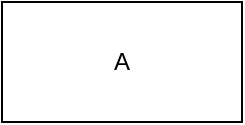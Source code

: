 <mxfile><diagram id="87wXVYWSAgcnLxAoSX7H" name="Page-1"><mxGraphModel dx="632" dy="725" grid="1" gridSize="10" guides="1" tooltips="1" connect="1" arrows="1" fold="1" page="1" pageScale="1" pageWidth="850" pageHeight="1100" math="0" shadow="0"><root><mxCell id="0"/><mxCell id="1" parent="0"/><mxCell id="2" value="A" style="rounded=0;whiteSpace=wrap;html=1;" parent="1" vertex="1"><mxGeometry x="270" y="340" width="120" height="60" as="geometry"/></mxCell></root></mxGraphModel></diagram></mxfile>